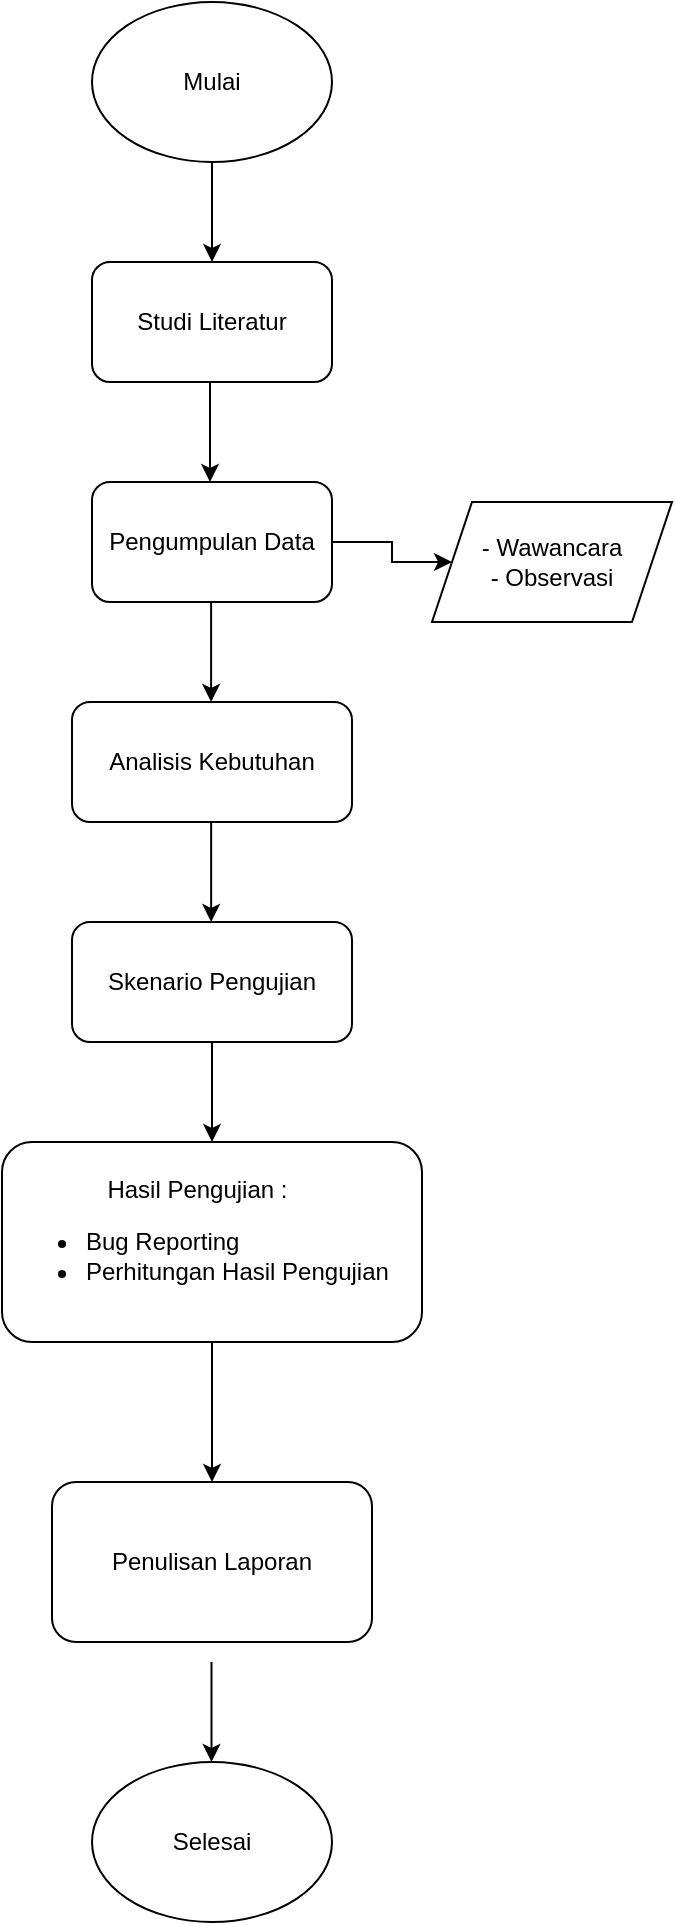 <mxfile version="24.8.0">
  <diagram name="Halaman-1" id="v_f0oIieX6nZbfierRjr">
    <mxGraphModel dx="1434" dy="818" grid="1" gridSize="10" guides="1" tooltips="1" connect="1" arrows="1" fold="1" page="1" pageScale="1" pageWidth="827" pageHeight="1169" math="0" shadow="0">
      <root>
        <mxCell id="0" />
        <mxCell id="1" parent="0" />
        <mxCell id="xL1-Z52I6kfTr1i_h-am-1" value="Mulai" style="ellipse;whiteSpace=wrap;html=1;labelBackgroundColor=none;" parent="1" vertex="1">
          <mxGeometry x="340" y="40" width="120" height="80" as="geometry" />
        </mxCell>
        <mxCell id="xL1-Z52I6kfTr1i_h-am-2" value="Pengumpulan Data" style="rounded=1;whiteSpace=wrap;html=1;labelBackgroundColor=none;" parent="1" vertex="1">
          <mxGeometry x="340" y="280" width="120" height="60" as="geometry" />
        </mxCell>
        <mxCell id="xL1-Z52I6kfTr1i_h-am-3" value="" style="endArrow=classic;html=1;rounded=0;labelBackgroundColor=none;fontColor=default;" parent="1" edge="1">
          <mxGeometry width="50" height="50" relative="1" as="geometry">
            <mxPoint x="400" y="120" as="sourcePoint" />
            <mxPoint x="400" y="170" as="targetPoint" />
          </mxGeometry>
        </mxCell>
        <mxCell id="xL1-Z52I6kfTr1i_h-am-4" value="Studi Literatur" style="rounded=1;whiteSpace=wrap;html=1;labelBackgroundColor=none;" parent="1" vertex="1">
          <mxGeometry x="340" y="170" width="120" height="60" as="geometry" />
        </mxCell>
        <mxCell id="xL1-Z52I6kfTr1i_h-am-5" value="" style="endArrow=classic;html=1;rounded=0;labelBackgroundColor=none;fontColor=default;" parent="1" edge="1">
          <mxGeometry width="50" height="50" relative="1" as="geometry">
            <mxPoint x="399" y="230" as="sourcePoint" />
            <mxPoint x="399" y="280" as="targetPoint" />
          </mxGeometry>
        </mxCell>
        <mxCell id="xL1-Z52I6kfTr1i_h-am-9" value="" style="endArrow=classic;html=1;rounded=0;exitX=1;exitY=0.5;exitDx=0;exitDy=0;entryX=0;entryY=0.5;entryDx=0;entryDy=0;labelBackgroundColor=none;fontColor=default;" parent="1" source="xL1-Z52I6kfTr1i_h-am-2" edge="1">
          <mxGeometry width="50" height="50" relative="1" as="geometry">
            <mxPoint x="506" y="300" as="sourcePoint" />
            <mxPoint x="520" y="320" as="targetPoint" />
            <Array as="points">
              <mxPoint x="490" y="310" />
              <mxPoint x="490" y="320" />
            </Array>
          </mxGeometry>
        </mxCell>
        <mxCell id="xL1-Z52I6kfTr1i_h-am-11" value="Analisis Kebutuhan" style="rounded=1;whiteSpace=wrap;html=1;labelBackgroundColor=none;" parent="1" vertex="1">
          <mxGeometry x="330" y="390" width="140" height="60" as="geometry" />
        </mxCell>
        <mxCell id="xL1-Z52I6kfTr1i_h-am-12" value="" style="endArrow=classic;html=1;rounded=0;labelBackgroundColor=none;fontColor=default;" parent="1" edge="1">
          <mxGeometry width="50" height="50" relative="1" as="geometry">
            <mxPoint x="399.55" y="340" as="sourcePoint" />
            <mxPoint x="399.55" y="390" as="targetPoint" />
          </mxGeometry>
        </mxCell>
        <mxCell id="xL1-Z52I6kfTr1i_h-am-13" value="" style="endArrow=classic;html=1;rounded=0;labelBackgroundColor=none;fontColor=default;" parent="1" edge="1">
          <mxGeometry width="50" height="50" relative="1" as="geometry">
            <mxPoint x="399.57" y="450" as="sourcePoint" />
            <mxPoint x="399.57" y="500" as="targetPoint" />
          </mxGeometry>
        </mxCell>
        <mxCell id="xL1-Z52I6kfTr1i_h-am-15" value="Skenario Pengujian" style="rounded=1;whiteSpace=wrap;html=1;labelBackgroundColor=none;" parent="1" vertex="1">
          <mxGeometry x="330" y="500" width="140" height="60" as="geometry" />
        </mxCell>
        <mxCell id="xL1-Z52I6kfTr1i_h-am-16" value="" style="endArrow=classic;html=1;rounded=0;exitX=0.5;exitY=1;exitDx=0;exitDy=0;labelBackgroundColor=none;fontColor=default;" parent="1" source="xL1-Z52I6kfTr1i_h-am-15" edge="1">
          <mxGeometry width="50" height="50" relative="1" as="geometry">
            <mxPoint x="390" y="590" as="sourcePoint" />
            <mxPoint x="400" y="610" as="targetPoint" />
          </mxGeometry>
        </mxCell>
        <mxCell id="xL1-Z52I6kfTr1i_h-am-21" value="- Wawancara&lt;div&gt;- Observasi&lt;/div&gt;" style="shape=parallelogram;perimeter=parallelogramPerimeter;whiteSpace=wrap;html=1;fixedSize=1;" parent="1" vertex="1">
          <mxGeometry x="510" y="290" width="120" height="60" as="geometry" />
        </mxCell>
        <mxCell id="xL1-Z52I6kfTr1i_h-am-47" style="edgeStyle=orthogonalEdgeStyle;rounded=0;orthogonalLoop=1;jettySize=auto;html=1;exitX=0.5;exitY=1;exitDx=0;exitDy=0;entryX=0.5;entryY=0;entryDx=0;entryDy=0;" parent="1" source="xL1-Z52I6kfTr1i_h-am-45" target="xL1-Z52I6kfTr1i_h-am-48" edge="1">
          <mxGeometry relative="1" as="geometry">
            <mxPoint x="390.333" y="790" as="targetPoint" />
          </mxGeometry>
        </mxCell>
        <mxCell id="xL1-Z52I6kfTr1i_h-am-45" value="&lt;div style=&quot;text-align: center;&quot;&gt;&lt;span style=&quot;background-color: initial;&quot;&gt;Hasil Pengujian :&lt;/span&gt;&lt;/div&gt;&lt;div&gt;&lt;ul&gt;&lt;li&gt;Bug Reporting&lt;/li&gt;&lt;li&gt;Perhitungan Hasil Pengujian&lt;/li&gt;&lt;/ul&gt;&lt;/div&gt;" style="rounded=1;whiteSpace=wrap;html=1;align=left;" parent="1" vertex="1">
          <mxGeometry x="295" y="610" width="210" height="100" as="geometry" />
        </mxCell>
        <mxCell id="xL1-Z52I6kfTr1i_h-am-51" style="edgeStyle=orthogonalEdgeStyle;rounded=0;orthogonalLoop=1;jettySize=auto;html=1;exitX=0.5;exitY=1;exitDx=0;exitDy=0;" parent="1" edge="1">
          <mxGeometry relative="1" as="geometry">
            <mxPoint x="399.753" y="920" as="targetPoint" />
            <mxPoint x="399.75" y="870" as="sourcePoint" />
          </mxGeometry>
        </mxCell>
        <mxCell id="xL1-Z52I6kfTr1i_h-am-48" value="Penulisan Laporan" style="rounded=1;whiteSpace=wrap;html=1;" parent="1" vertex="1">
          <mxGeometry x="320" y="780" width="160" height="80" as="geometry" />
        </mxCell>
        <mxCell id="xL1-Z52I6kfTr1i_h-am-52" value="Selesai" style="ellipse;whiteSpace=wrap;html=1;" parent="1" vertex="1">
          <mxGeometry x="340.003" y="920" width="120" height="80" as="geometry" />
        </mxCell>
      </root>
    </mxGraphModel>
  </diagram>
</mxfile>

